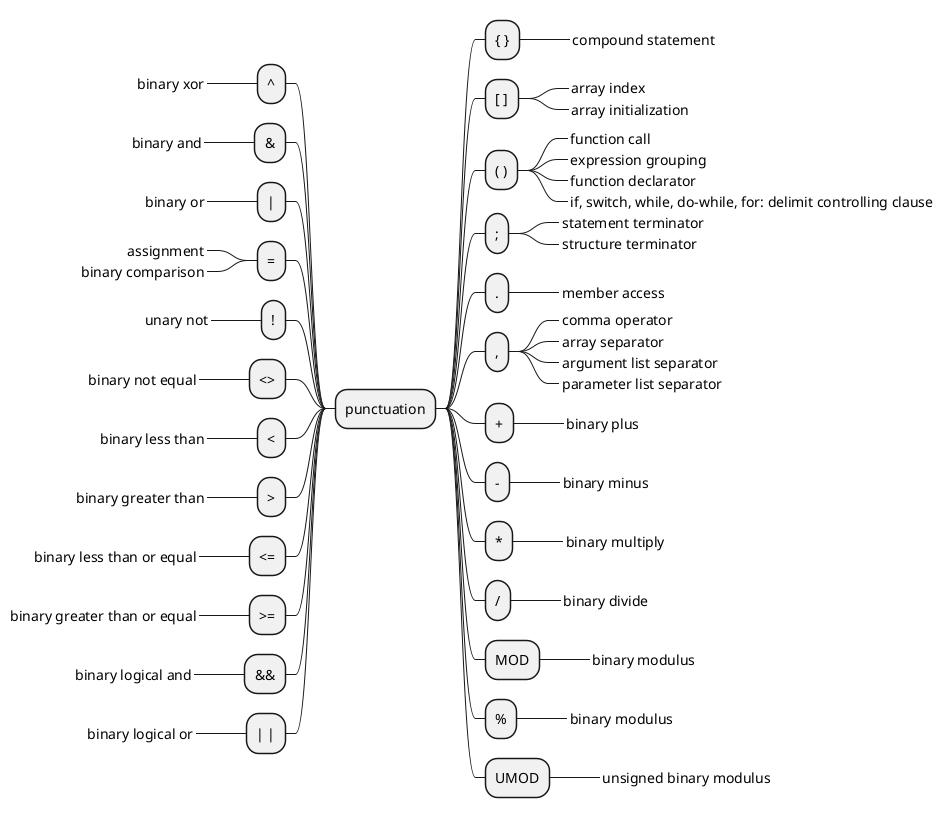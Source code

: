 @startmindmap
+ punctuation
++ { }
+++_ compound statement
++ [ ]
+++_ array index
+++_ array initialization
++ ( )
+++_ function call
+++_ expression grouping
+++_ function declarator
+++_ if, switch, while, do-while, for: delimit controlling clause
++ ;
+++_ statement terminator
+++_ structure terminator
++ .
+++_ member access
++ ,
+++_ comma operator
+++_ array separator
+++_ argument list separator
+++_ parameter list separator 
++ +
+++_ binary plus
++ -
+++_ binary minus
++ *
+++_ binary multiply
++ /
+++_ binary divide
++ MOD
+++_ binary modulus
++ %
+++_ binary modulus
++ UMOD
+++_ unsigned binary modulus
-- ^
---_ binary xor
-- &
---_ binary and
-- |
---_ binary or
-- =
---_ assignment
---_ binary comparison
-- !
---_ unary not
-- <>
---_ binary not equal
-- <
---_ binary less than
-- >
---_ binary greater than
-- <=
---_ binary less than or equal
-- >=
---_ binary greater than or equal
-- &&
---_ binary logical and
-- <U+007C> <U+007C>
---_ binary logical or

@endmindmap